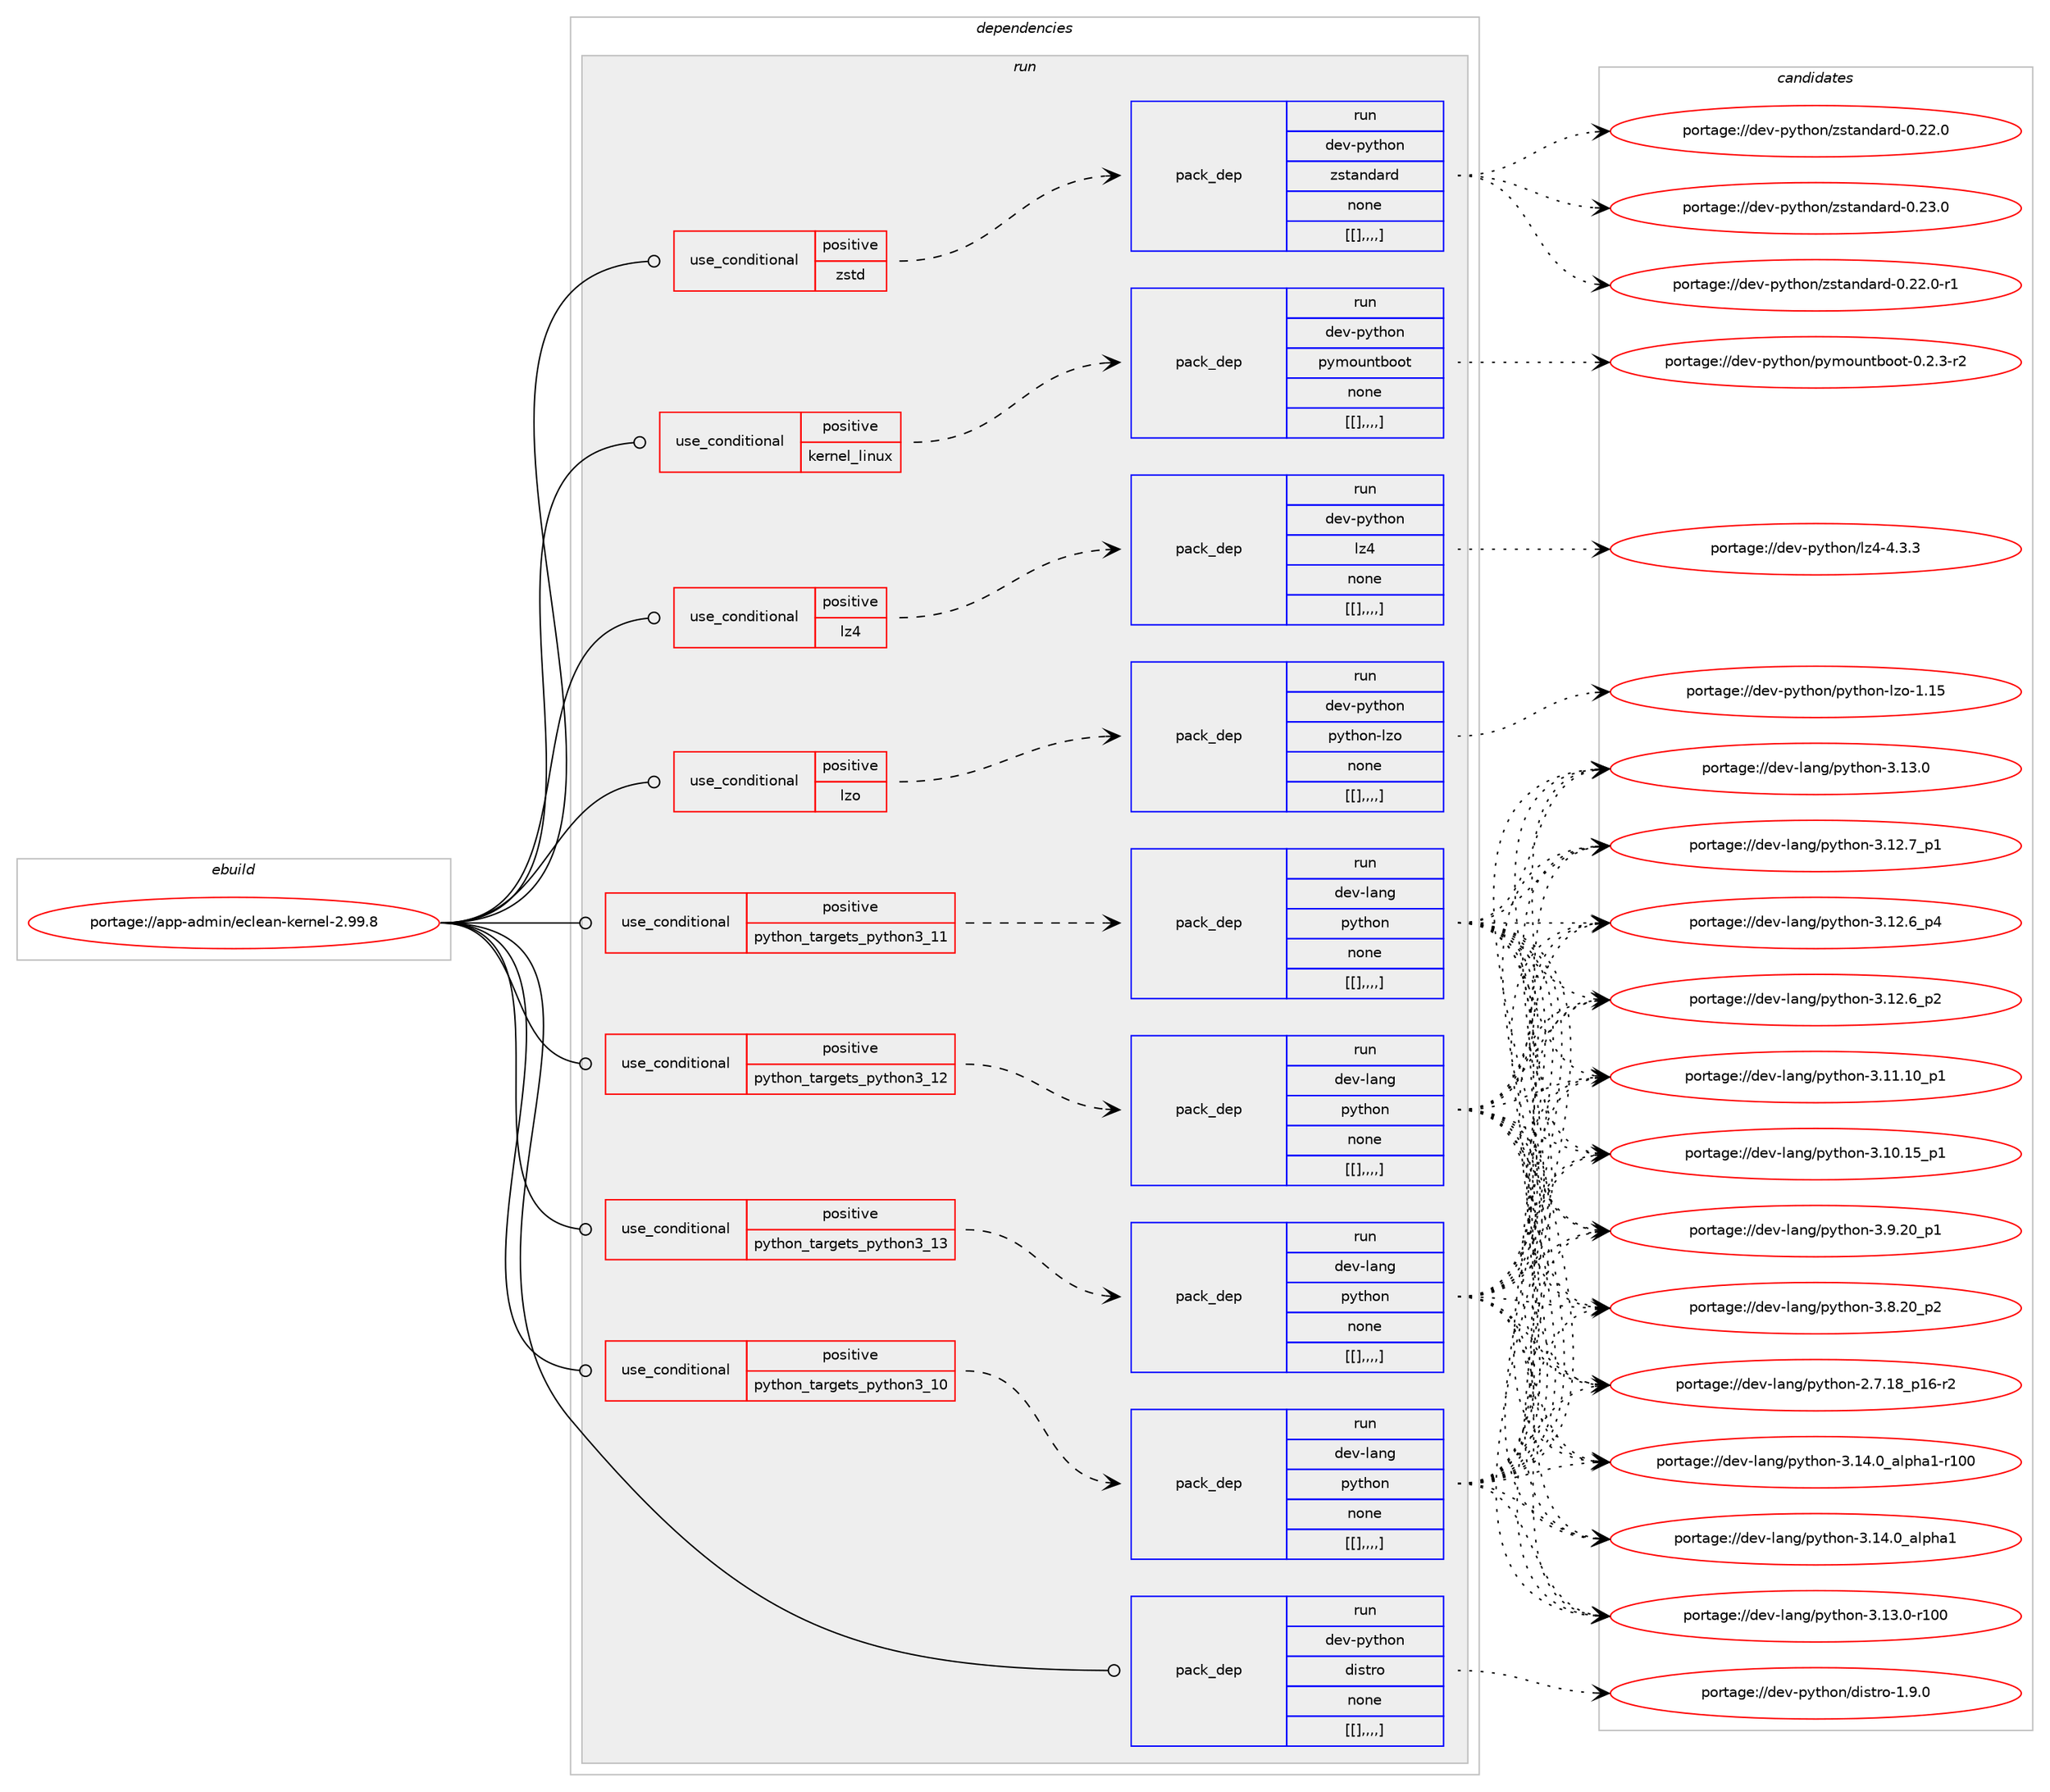 digraph prolog {

# *************
# Graph options
# *************

newrank=true;
concentrate=true;
compound=true;
graph [rankdir=LR,fontname=Helvetica,fontsize=10,ranksep=1.5];#, ranksep=2.5, nodesep=0.2];
edge  [arrowhead=vee];
node  [fontname=Helvetica,fontsize=10];

# **********
# The ebuild
# **********

subgraph cluster_leftcol {
color=gray;
label=<<i>ebuild</i>>;
id [label="portage://app-admin/eclean-kernel-2.99.8", color=red, width=4, href="../app-admin/eclean-kernel-2.99.8.svg"];
}

# ****************
# The dependencies
# ****************

subgraph cluster_midcol {
color=gray;
label=<<i>dependencies</i>>;
subgraph cluster_compile {
fillcolor="#eeeeee";
style=filled;
label=<<i>compile</i>>;
}
subgraph cluster_compileandrun {
fillcolor="#eeeeee";
style=filled;
label=<<i>compile and run</i>>;
}
subgraph cluster_run {
fillcolor="#eeeeee";
style=filled;
label=<<i>run</i>>;
subgraph cond377 {
dependency1753 [label=<<TABLE BORDER="0" CELLBORDER="1" CELLSPACING="0" CELLPADDING="4"><TR><TD ROWSPAN="3" CELLPADDING="10">use_conditional</TD></TR><TR><TD>positive</TD></TR><TR><TD>kernel_linux</TD></TR></TABLE>>, shape=none, color=red];
subgraph pack1411 {
dependency1825 [label=<<TABLE BORDER="0" CELLBORDER="1" CELLSPACING="0" CELLPADDING="4" WIDTH="220"><TR><TD ROWSPAN="6" CELLPADDING="30">pack_dep</TD></TR><TR><TD WIDTH="110">run</TD></TR><TR><TD>dev-python</TD></TR><TR><TD>pymountboot</TD></TR><TR><TD>none</TD></TR><TR><TD>[[],,,,]</TD></TR></TABLE>>, shape=none, color=blue];
}
dependency1753:e -> dependency1825:w [weight=20,style="dashed",arrowhead="vee"];
}
id:e -> dependency1753:w [weight=20,style="solid",arrowhead="odot"];
subgraph cond394 {
dependency1859 [label=<<TABLE BORDER="0" CELLBORDER="1" CELLSPACING="0" CELLPADDING="4"><TR><TD ROWSPAN="3" CELLPADDING="10">use_conditional</TD></TR><TR><TD>positive</TD></TR><TR><TD>lz4</TD></TR></TABLE>>, shape=none, color=red];
subgraph pack1473 {
dependency1874 [label=<<TABLE BORDER="0" CELLBORDER="1" CELLSPACING="0" CELLPADDING="4" WIDTH="220"><TR><TD ROWSPAN="6" CELLPADDING="30">pack_dep</TD></TR><TR><TD WIDTH="110">run</TD></TR><TR><TD>dev-python</TD></TR><TR><TD>lz4</TD></TR><TR><TD>none</TD></TR><TR><TD>[[],,,,]</TD></TR></TABLE>>, shape=none, color=blue];
}
dependency1859:e -> dependency1874:w [weight=20,style="dashed",arrowhead="vee"];
}
id:e -> dependency1859:w [weight=20,style="solid",arrowhead="odot"];
subgraph cond403 {
dependency1919 [label=<<TABLE BORDER="0" CELLBORDER="1" CELLSPACING="0" CELLPADDING="4"><TR><TD ROWSPAN="3" CELLPADDING="10">use_conditional</TD></TR><TR><TD>positive</TD></TR><TR><TD>lzo</TD></TR></TABLE>>, shape=none, color=red];
subgraph pack1552 {
dependency1985 [label=<<TABLE BORDER="0" CELLBORDER="1" CELLSPACING="0" CELLPADDING="4" WIDTH="220"><TR><TD ROWSPAN="6" CELLPADDING="30">pack_dep</TD></TR><TR><TD WIDTH="110">run</TD></TR><TR><TD>dev-python</TD></TR><TR><TD>python-lzo</TD></TR><TR><TD>none</TD></TR><TR><TD>[[],,,,]</TD></TR></TABLE>>, shape=none, color=blue];
}
dependency1919:e -> dependency1985:w [weight=20,style="dashed",arrowhead="vee"];
}
id:e -> dependency1919:w [weight=20,style="solid",arrowhead="odot"];
subgraph cond426 {
dependency2042 [label=<<TABLE BORDER="0" CELLBORDER="1" CELLSPACING="0" CELLPADDING="4"><TR><TD ROWSPAN="3" CELLPADDING="10">use_conditional</TD></TR><TR><TD>positive</TD></TR><TR><TD>python_targets_python3_10</TD></TR></TABLE>>, shape=none, color=red];
subgraph pack1631 {
dependency2110 [label=<<TABLE BORDER="0" CELLBORDER="1" CELLSPACING="0" CELLPADDING="4" WIDTH="220"><TR><TD ROWSPAN="6" CELLPADDING="30">pack_dep</TD></TR><TR><TD WIDTH="110">run</TD></TR><TR><TD>dev-lang</TD></TR><TR><TD>python</TD></TR><TR><TD>none</TD></TR><TR><TD>[[],,,,]</TD></TR></TABLE>>, shape=none, color=blue];
}
dependency2042:e -> dependency2110:w [weight=20,style="dashed",arrowhead="vee"];
}
id:e -> dependency2042:w [weight=20,style="solid",arrowhead="odot"];
subgraph cond434 {
dependency2127 [label=<<TABLE BORDER="0" CELLBORDER="1" CELLSPACING="0" CELLPADDING="4"><TR><TD ROWSPAN="3" CELLPADDING="10">use_conditional</TD></TR><TR><TD>positive</TD></TR><TR><TD>python_targets_python3_11</TD></TR></TABLE>>, shape=none, color=red];
subgraph pack1721 {
dependency2153 [label=<<TABLE BORDER="0" CELLBORDER="1" CELLSPACING="0" CELLPADDING="4" WIDTH="220"><TR><TD ROWSPAN="6" CELLPADDING="30">pack_dep</TD></TR><TR><TD WIDTH="110">run</TD></TR><TR><TD>dev-lang</TD></TR><TR><TD>python</TD></TR><TR><TD>none</TD></TR><TR><TD>[[],,,,]</TD></TR></TABLE>>, shape=none, color=blue];
}
dependency2127:e -> dependency2153:w [weight=20,style="dashed",arrowhead="vee"];
}
id:e -> dependency2127:w [weight=20,style="solid",arrowhead="odot"];
subgraph cond442 {
dependency2167 [label=<<TABLE BORDER="0" CELLBORDER="1" CELLSPACING="0" CELLPADDING="4"><TR><TD ROWSPAN="3" CELLPADDING="10">use_conditional</TD></TR><TR><TD>positive</TD></TR><TR><TD>python_targets_python3_12</TD></TR></TABLE>>, shape=none, color=red];
subgraph pack1739 {
dependency2169 [label=<<TABLE BORDER="0" CELLBORDER="1" CELLSPACING="0" CELLPADDING="4" WIDTH="220"><TR><TD ROWSPAN="6" CELLPADDING="30">pack_dep</TD></TR><TR><TD WIDTH="110">run</TD></TR><TR><TD>dev-lang</TD></TR><TR><TD>python</TD></TR><TR><TD>none</TD></TR><TR><TD>[[],,,,]</TD></TR></TABLE>>, shape=none, color=blue];
}
dependency2167:e -> dependency2169:w [weight=20,style="dashed",arrowhead="vee"];
}
id:e -> dependency2167:w [weight=20,style="solid",arrowhead="odot"];
subgraph cond444 {
dependency2188 [label=<<TABLE BORDER="0" CELLBORDER="1" CELLSPACING="0" CELLPADDING="4"><TR><TD ROWSPAN="3" CELLPADDING="10">use_conditional</TD></TR><TR><TD>positive</TD></TR><TR><TD>python_targets_python3_13</TD></TR></TABLE>>, shape=none, color=red];
subgraph pack1752 {
dependency2191 [label=<<TABLE BORDER="0" CELLBORDER="1" CELLSPACING="0" CELLPADDING="4" WIDTH="220"><TR><TD ROWSPAN="6" CELLPADDING="30">pack_dep</TD></TR><TR><TD WIDTH="110">run</TD></TR><TR><TD>dev-lang</TD></TR><TR><TD>python</TD></TR><TR><TD>none</TD></TR><TR><TD>[[],,,,]</TD></TR></TABLE>>, shape=none, color=blue];
}
dependency2188:e -> dependency2191:w [weight=20,style="dashed",arrowhead="vee"];
}
id:e -> dependency2188:w [weight=20,style="solid",arrowhead="odot"];
subgraph cond446 {
dependency2206 [label=<<TABLE BORDER="0" CELLBORDER="1" CELLSPACING="0" CELLPADDING="4"><TR><TD ROWSPAN="3" CELLPADDING="10">use_conditional</TD></TR><TR><TD>positive</TD></TR><TR><TD>zstd</TD></TR></TABLE>>, shape=none, color=red];
subgraph pack1770 {
dependency2236 [label=<<TABLE BORDER="0" CELLBORDER="1" CELLSPACING="0" CELLPADDING="4" WIDTH="220"><TR><TD ROWSPAN="6" CELLPADDING="30">pack_dep</TD></TR><TR><TD WIDTH="110">run</TD></TR><TR><TD>dev-python</TD></TR><TR><TD>zstandard</TD></TR><TR><TD>none</TD></TR><TR><TD>[[],,,,]</TD></TR></TABLE>>, shape=none, color=blue];
}
dependency2206:e -> dependency2236:w [weight=20,style="dashed",arrowhead="vee"];
}
id:e -> dependency2206:w [weight=20,style="solid",arrowhead="odot"];
subgraph pack1783 {
dependency2240 [label=<<TABLE BORDER="0" CELLBORDER="1" CELLSPACING="0" CELLPADDING="4" WIDTH="220"><TR><TD ROWSPAN="6" CELLPADDING="30">pack_dep</TD></TR><TR><TD WIDTH="110">run</TD></TR><TR><TD>dev-python</TD></TR><TR><TD>distro</TD></TR><TR><TD>none</TD></TR><TR><TD>[[],,,,]</TD></TR></TABLE>>, shape=none, color=blue];
}
id:e -> dependency2240:w [weight=20,style="solid",arrowhead="odot"];
}
}

# **************
# The candidates
# **************

subgraph cluster_choices {
rank=same;
color=gray;
label=<<i>candidates</i>>;

subgraph choice1509 {
color=black;
nodesep=1;
choice1001011184511212111610411111047112121109111117110116981111111164548465046514511450 [label="portage://dev-python/pymountboot-0.2.3-r2", color=red, width=4,href="../dev-python/pymountboot-0.2.3-r2.svg"];
dependency1825:e -> choice1001011184511212111610411111047112121109111117110116981111111164548465046514511450:w [style=dotted,weight="100"];
}
subgraph choice1511 {
color=black;
nodesep=1;
choice100101118451121211161041111104710812252455246514651 [label="portage://dev-python/lz4-4.3.3", color=red, width=4,href="../dev-python/lz4-4.3.3.svg"];
dependency1874:e -> choice100101118451121211161041111104710812252455246514651:w [style=dotted,weight="100"];
}
subgraph choice1516 {
color=black;
nodesep=1;
choice1001011184511212111610411111047112121116104111110451081221114549464953 [label="portage://dev-python/python-lzo-1.15", color=red, width=4,href="../dev-python/python-lzo-1.15.svg"];
dependency1985:e -> choice1001011184511212111610411111047112121116104111110451081221114549464953:w [style=dotted,weight="100"];
}
subgraph choice1527 {
color=black;
nodesep=1;
choice100101118451089711010347112121116104111110455146495246489597108112104974945114494848 [label="portage://dev-lang/python-3.14.0_alpha1-r100", color=red, width=4,href="../dev-lang/python-3.14.0_alpha1-r100.svg"];
choice1001011184510897110103471121211161041111104551464952464895971081121049749 [label="portage://dev-lang/python-3.14.0_alpha1", color=red, width=4,href="../dev-lang/python-3.14.0_alpha1.svg"];
choice1001011184510897110103471121211161041111104551464951464845114494848 [label="portage://dev-lang/python-3.13.0-r100", color=red, width=4,href="../dev-lang/python-3.13.0-r100.svg"];
choice10010111845108971101034711212111610411111045514649514648 [label="portage://dev-lang/python-3.13.0", color=red, width=4,href="../dev-lang/python-3.13.0.svg"];
choice100101118451089711010347112121116104111110455146495046559511249 [label="portage://dev-lang/python-3.12.7_p1", color=red, width=4,href="../dev-lang/python-3.12.7_p1.svg"];
choice100101118451089711010347112121116104111110455146495046549511252 [label="portage://dev-lang/python-3.12.6_p4", color=red, width=4,href="../dev-lang/python-3.12.6_p4.svg"];
choice100101118451089711010347112121116104111110455146495046549511250 [label="portage://dev-lang/python-3.12.6_p2", color=red, width=4,href="../dev-lang/python-3.12.6_p2.svg"];
choice10010111845108971101034711212111610411111045514649494649489511249 [label="portage://dev-lang/python-3.11.10_p1", color=red, width=4,href="../dev-lang/python-3.11.10_p1.svg"];
choice10010111845108971101034711212111610411111045514649484649539511249 [label="portage://dev-lang/python-3.10.15_p1", color=red, width=4,href="../dev-lang/python-3.10.15_p1.svg"];
choice100101118451089711010347112121116104111110455146574650489511249 [label="portage://dev-lang/python-3.9.20_p1", color=red, width=4,href="../dev-lang/python-3.9.20_p1.svg"];
choice100101118451089711010347112121116104111110455146564650489511250 [label="portage://dev-lang/python-3.8.20_p2", color=red, width=4,href="../dev-lang/python-3.8.20_p2.svg"];
choice100101118451089711010347112121116104111110455046554649569511249544511450 [label="portage://dev-lang/python-2.7.18_p16-r2", color=red, width=4,href="../dev-lang/python-2.7.18_p16-r2.svg"];
dependency2110:e -> choice100101118451089711010347112121116104111110455146495246489597108112104974945114494848:w [style=dotted,weight="100"];
dependency2110:e -> choice1001011184510897110103471121211161041111104551464952464895971081121049749:w [style=dotted,weight="100"];
dependency2110:e -> choice1001011184510897110103471121211161041111104551464951464845114494848:w [style=dotted,weight="100"];
dependency2110:e -> choice10010111845108971101034711212111610411111045514649514648:w [style=dotted,weight="100"];
dependency2110:e -> choice100101118451089711010347112121116104111110455146495046559511249:w [style=dotted,weight="100"];
dependency2110:e -> choice100101118451089711010347112121116104111110455146495046549511252:w [style=dotted,weight="100"];
dependency2110:e -> choice100101118451089711010347112121116104111110455146495046549511250:w [style=dotted,weight="100"];
dependency2110:e -> choice10010111845108971101034711212111610411111045514649494649489511249:w [style=dotted,weight="100"];
dependency2110:e -> choice10010111845108971101034711212111610411111045514649484649539511249:w [style=dotted,weight="100"];
dependency2110:e -> choice100101118451089711010347112121116104111110455146574650489511249:w [style=dotted,weight="100"];
dependency2110:e -> choice100101118451089711010347112121116104111110455146564650489511250:w [style=dotted,weight="100"];
dependency2110:e -> choice100101118451089711010347112121116104111110455046554649569511249544511450:w [style=dotted,weight="100"];
}
subgraph choice1542 {
color=black;
nodesep=1;
choice100101118451089711010347112121116104111110455146495246489597108112104974945114494848 [label="portage://dev-lang/python-3.14.0_alpha1-r100", color=red, width=4,href="../dev-lang/python-3.14.0_alpha1-r100.svg"];
choice1001011184510897110103471121211161041111104551464952464895971081121049749 [label="portage://dev-lang/python-3.14.0_alpha1", color=red, width=4,href="../dev-lang/python-3.14.0_alpha1.svg"];
choice1001011184510897110103471121211161041111104551464951464845114494848 [label="portage://dev-lang/python-3.13.0-r100", color=red, width=4,href="../dev-lang/python-3.13.0-r100.svg"];
choice10010111845108971101034711212111610411111045514649514648 [label="portage://dev-lang/python-3.13.0", color=red, width=4,href="../dev-lang/python-3.13.0.svg"];
choice100101118451089711010347112121116104111110455146495046559511249 [label="portage://dev-lang/python-3.12.7_p1", color=red, width=4,href="../dev-lang/python-3.12.7_p1.svg"];
choice100101118451089711010347112121116104111110455146495046549511252 [label="portage://dev-lang/python-3.12.6_p4", color=red, width=4,href="../dev-lang/python-3.12.6_p4.svg"];
choice100101118451089711010347112121116104111110455146495046549511250 [label="portage://dev-lang/python-3.12.6_p2", color=red, width=4,href="../dev-lang/python-3.12.6_p2.svg"];
choice10010111845108971101034711212111610411111045514649494649489511249 [label="portage://dev-lang/python-3.11.10_p1", color=red, width=4,href="../dev-lang/python-3.11.10_p1.svg"];
choice10010111845108971101034711212111610411111045514649484649539511249 [label="portage://dev-lang/python-3.10.15_p1", color=red, width=4,href="../dev-lang/python-3.10.15_p1.svg"];
choice100101118451089711010347112121116104111110455146574650489511249 [label="portage://dev-lang/python-3.9.20_p1", color=red, width=4,href="../dev-lang/python-3.9.20_p1.svg"];
choice100101118451089711010347112121116104111110455146564650489511250 [label="portage://dev-lang/python-3.8.20_p2", color=red, width=4,href="../dev-lang/python-3.8.20_p2.svg"];
choice100101118451089711010347112121116104111110455046554649569511249544511450 [label="portage://dev-lang/python-2.7.18_p16-r2", color=red, width=4,href="../dev-lang/python-2.7.18_p16-r2.svg"];
dependency2153:e -> choice100101118451089711010347112121116104111110455146495246489597108112104974945114494848:w [style=dotted,weight="100"];
dependency2153:e -> choice1001011184510897110103471121211161041111104551464952464895971081121049749:w [style=dotted,weight="100"];
dependency2153:e -> choice1001011184510897110103471121211161041111104551464951464845114494848:w [style=dotted,weight="100"];
dependency2153:e -> choice10010111845108971101034711212111610411111045514649514648:w [style=dotted,weight="100"];
dependency2153:e -> choice100101118451089711010347112121116104111110455146495046559511249:w [style=dotted,weight="100"];
dependency2153:e -> choice100101118451089711010347112121116104111110455146495046549511252:w [style=dotted,weight="100"];
dependency2153:e -> choice100101118451089711010347112121116104111110455146495046549511250:w [style=dotted,weight="100"];
dependency2153:e -> choice10010111845108971101034711212111610411111045514649494649489511249:w [style=dotted,weight="100"];
dependency2153:e -> choice10010111845108971101034711212111610411111045514649484649539511249:w [style=dotted,weight="100"];
dependency2153:e -> choice100101118451089711010347112121116104111110455146574650489511249:w [style=dotted,weight="100"];
dependency2153:e -> choice100101118451089711010347112121116104111110455146564650489511250:w [style=dotted,weight="100"];
dependency2153:e -> choice100101118451089711010347112121116104111110455046554649569511249544511450:w [style=dotted,weight="100"];
}
subgraph choice1566 {
color=black;
nodesep=1;
choice100101118451089711010347112121116104111110455146495246489597108112104974945114494848 [label="portage://dev-lang/python-3.14.0_alpha1-r100", color=red, width=4,href="../dev-lang/python-3.14.0_alpha1-r100.svg"];
choice1001011184510897110103471121211161041111104551464952464895971081121049749 [label="portage://dev-lang/python-3.14.0_alpha1", color=red, width=4,href="../dev-lang/python-3.14.0_alpha1.svg"];
choice1001011184510897110103471121211161041111104551464951464845114494848 [label="portage://dev-lang/python-3.13.0-r100", color=red, width=4,href="../dev-lang/python-3.13.0-r100.svg"];
choice10010111845108971101034711212111610411111045514649514648 [label="portage://dev-lang/python-3.13.0", color=red, width=4,href="../dev-lang/python-3.13.0.svg"];
choice100101118451089711010347112121116104111110455146495046559511249 [label="portage://dev-lang/python-3.12.7_p1", color=red, width=4,href="../dev-lang/python-3.12.7_p1.svg"];
choice100101118451089711010347112121116104111110455146495046549511252 [label="portage://dev-lang/python-3.12.6_p4", color=red, width=4,href="../dev-lang/python-3.12.6_p4.svg"];
choice100101118451089711010347112121116104111110455146495046549511250 [label="portage://dev-lang/python-3.12.6_p2", color=red, width=4,href="../dev-lang/python-3.12.6_p2.svg"];
choice10010111845108971101034711212111610411111045514649494649489511249 [label="portage://dev-lang/python-3.11.10_p1", color=red, width=4,href="../dev-lang/python-3.11.10_p1.svg"];
choice10010111845108971101034711212111610411111045514649484649539511249 [label="portage://dev-lang/python-3.10.15_p1", color=red, width=4,href="../dev-lang/python-3.10.15_p1.svg"];
choice100101118451089711010347112121116104111110455146574650489511249 [label="portage://dev-lang/python-3.9.20_p1", color=red, width=4,href="../dev-lang/python-3.9.20_p1.svg"];
choice100101118451089711010347112121116104111110455146564650489511250 [label="portage://dev-lang/python-3.8.20_p2", color=red, width=4,href="../dev-lang/python-3.8.20_p2.svg"];
choice100101118451089711010347112121116104111110455046554649569511249544511450 [label="portage://dev-lang/python-2.7.18_p16-r2", color=red, width=4,href="../dev-lang/python-2.7.18_p16-r2.svg"];
dependency2169:e -> choice100101118451089711010347112121116104111110455146495246489597108112104974945114494848:w [style=dotted,weight="100"];
dependency2169:e -> choice1001011184510897110103471121211161041111104551464952464895971081121049749:w [style=dotted,weight="100"];
dependency2169:e -> choice1001011184510897110103471121211161041111104551464951464845114494848:w [style=dotted,weight="100"];
dependency2169:e -> choice10010111845108971101034711212111610411111045514649514648:w [style=dotted,weight="100"];
dependency2169:e -> choice100101118451089711010347112121116104111110455146495046559511249:w [style=dotted,weight="100"];
dependency2169:e -> choice100101118451089711010347112121116104111110455146495046549511252:w [style=dotted,weight="100"];
dependency2169:e -> choice100101118451089711010347112121116104111110455146495046549511250:w [style=dotted,weight="100"];
dependency2169:e -> choice10010111845108971101034711212111610411111045514649494649489511249:w [style=dotted,weight="100"];
dependency2169:e -> choice10010111845108971101034711212111610411111045514649484649539511249:w [style=dotted,weight="100"];
dependency2169:e -> choice100101118451089711010347112121116104111110455146574650489511249:w [style=dotted,weight="100"];
dependency2169:e -> choice100101118451089711010347112121116104111110455146564650489511250:w [style=dotted,weight="100"];
dependency2169:e -> choice100101118451089711010347112121116104111110455046554649569511249544511450:w [style=dotted,weight="100"];
}
subgraph choice1579 {
color=black;
nodesep=1;
choice100101118451089711010347112121116104111110455146495246489597108112104974945114494848 [label="portage://dev-lang/python-3.14.0_alpha1-r100", color=red, width=4,href="../dev-lang/python-3.14.0_alpha1-r100.svg"];
choice1001011184510897110103471121211161041111104551464952464895971081121049749 [label="portage://dev-lang/python-3.14.0_alpha1", color=red, width=4,href="../dev-lang/python-3.14.0_alpha1.svg"];
choice1001011184510897110103471121211161041111104551464951464845114494848 [label="portage://dev-lang/python-3.13.0-r100", color=red, width=4,href="../dev-lang/python-3.13.0-r100.svg"];
choice10010111845108971101034711212111610411111045514649514648 [label="portage://dev-lang/python-3.13.0", color=red, width=4,href="../dev-lang/python-3.13.0.svg"];
choice100101118451089711010347112121116104111110455146495046559511249 [label="portage://dev-lang/python-3.12.7_p1", color=red, width=4,href="../dev-lang/python-3.12.7_p1.svg"];
choice100101118451089711010347112121116104111110455146495046549511252 [label="portage://dev-lang/python-3.12.6_p4", color=red, width=4,href="../dev-lang/python-3.12.6_p4.svg"];
choice100101118451089711010347112121116104111110455146495046549511250 [label="portage://dev-lang/python-3.12.6_p2", color=red, width=4,href="../dev-lang/python-3.12.6_p2.svg"];
choice10010111845108971101034711212111610411111045514649494649489511249 [label="portage://dev-lang/python-3.11.10_p1", color=red, width=4,href="../dev-lang/python-3.11.10_p1.svg"];
choice10010111845108971101034711212111610411111045514649484649539511249 [label="portage://dev-lang/python-3.10.15_p1", color=red, width=4,href="../dev-lang/python-3.10.15_p1.svg"];
choice100101118451089711010347112121116104111110455146574650489511249 [label="portage://dev-lang/python-3.9.20_p1", color=red, width=4,href="../dev-lang/python-3.9.20_p1.svg"];
choice100101118451089711010347112121116104111110455146564650489511250 [label="portage://dev-lang/python-3.8.20_p2", color=red, width=4,href="../dev-lang/python-3.8.20_p2.svg"];
choice100101118451089711010347112121116104111110455046554649569511249544511450 [label="portage://dev-lang/python-2.7.18_p16-r2", color=red, width=4,href="../dev-lang/python-2.7.18_p16-r2.svg"];
dependency2191:e -> choice100101118451089711010347112121116104111110455146495246489597108112104974945114494848:w [style=dotted,weight="100"];
dependency2191:e -> choice1001011184510897110103471121211161041111104551464952464895971081121049749:w [style=dotted,weight="100"];
dependency2191:e -> choice1001011184510897110103471121211161041111104551464951464845114494848:w [style=dotted,weight="100"];
dependency2191:e -> choice10010111845108971101034711212111610411111045514649514648:w [style=dotted,weight="100"];
dependency2191:e -> choice100101118451089711010347112121116104111110455146495046559511249:w [style=dotted,weight="100"];
dependency2191:e -> choice100101118451089711010347112121116104111110455146495046549511252:w [style=dotted,weight="100"];
dependency2191:e -> choice100101118451089711010347112121116104111110455146495046549511250:w [style=dotted,weight="100"];
dependency2191:e -> choice10010111845108971101034711212111610411111045514649494649489511249:w [style=dotted,weight="100"];
dependency2191:e -> choice10010111845108971101034711212111610411111045514649484649539511249:w [style=dotted,weight="100"];
dependency2191:e -> choice100101118451089711010347112121116104111110455146574650489511249:w [style=dotted,weight="100"];
dependency2191:e -> choice100101118451089711010347112121116104111110455146564650489511250:w [style=dotted,weight="100"];
dependency2191:e -> choice100101118451089711010347112121116104111110455046554649569511249544511450:w [style=dotted,weight="100"];
}
subgraph choice1602 {
color=black;
nodesep=1;
choice1001011184511212111610411111047122115116971101009711410045484650514648 [label="portage://dev-python/zstandard-0.23.0", color=red, width=4,href="../dev-python/zstandard-0.23.0.svg"];
choice10010111845112121116104111110471221151169711010097114100454846505046484511449 [label="portage://dev-python/zstandard-0.22.0-r1", color=red, width=4,href="../dev-python/zstandard-0.22.0-r1.svg"];
choice1001011184511212111610411111047122115116971101009711410045484650504648 [label="portage://dev-python/zstandard-0.22.0", color=red, width=4,href="../dev-python/zstandard-0.22.0.svg"];
dependency2236:e -> choice1001011184511212111610411111047122115116971101009711410045484650514648:w [style=dotted,weight="100"];
dependency2236:e -> choice10010111845112121116104111110471221151169711010097114100454846505046484511449:w [style=dotted,weight="100"];
dependency2236:e -> choice1001011184511212111610411111047122115116971101009711410045484650504648:w [style=dotted,weight="100"];
}
subgraph choice1606 {
color=black;
nodesep=1;
choice1001011184511212111610411111047100105115116114111454946574648 [label="portage://dev-python/distro-1.9.0", color=red, width=4,href="../dev-python/distro-1.9.0.svg"];
dependency2240:e -> choice1001011184511212111610411111047100105115116114111454946574648:w [style=dotted,weight="100"];
}
}

}
